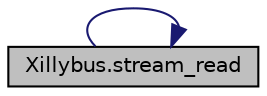 digraph "Xillybus.stream_read"
{
 // LATEX_PDF_SIZE
  edge [fontname="Helvetica",fontsize="10",labelfontname="Helvetica",labelfontsize="10"];
  node [fontname="Helvetica",fontsize="10",shape=record];
  rankdir="LR";
  Node1 [label="Xillybus.stream_read",height=0.2,width=0.4,color="black", fillcolor="grey75", style="filled", fontcolor="black",tooltip="reads data from the device into an array of chuck_size bytes and yields it"];
  Node1 -> Node1 [color="midnightblue",fontsize="10",style="solid",fontname="Helvetica"];
}
